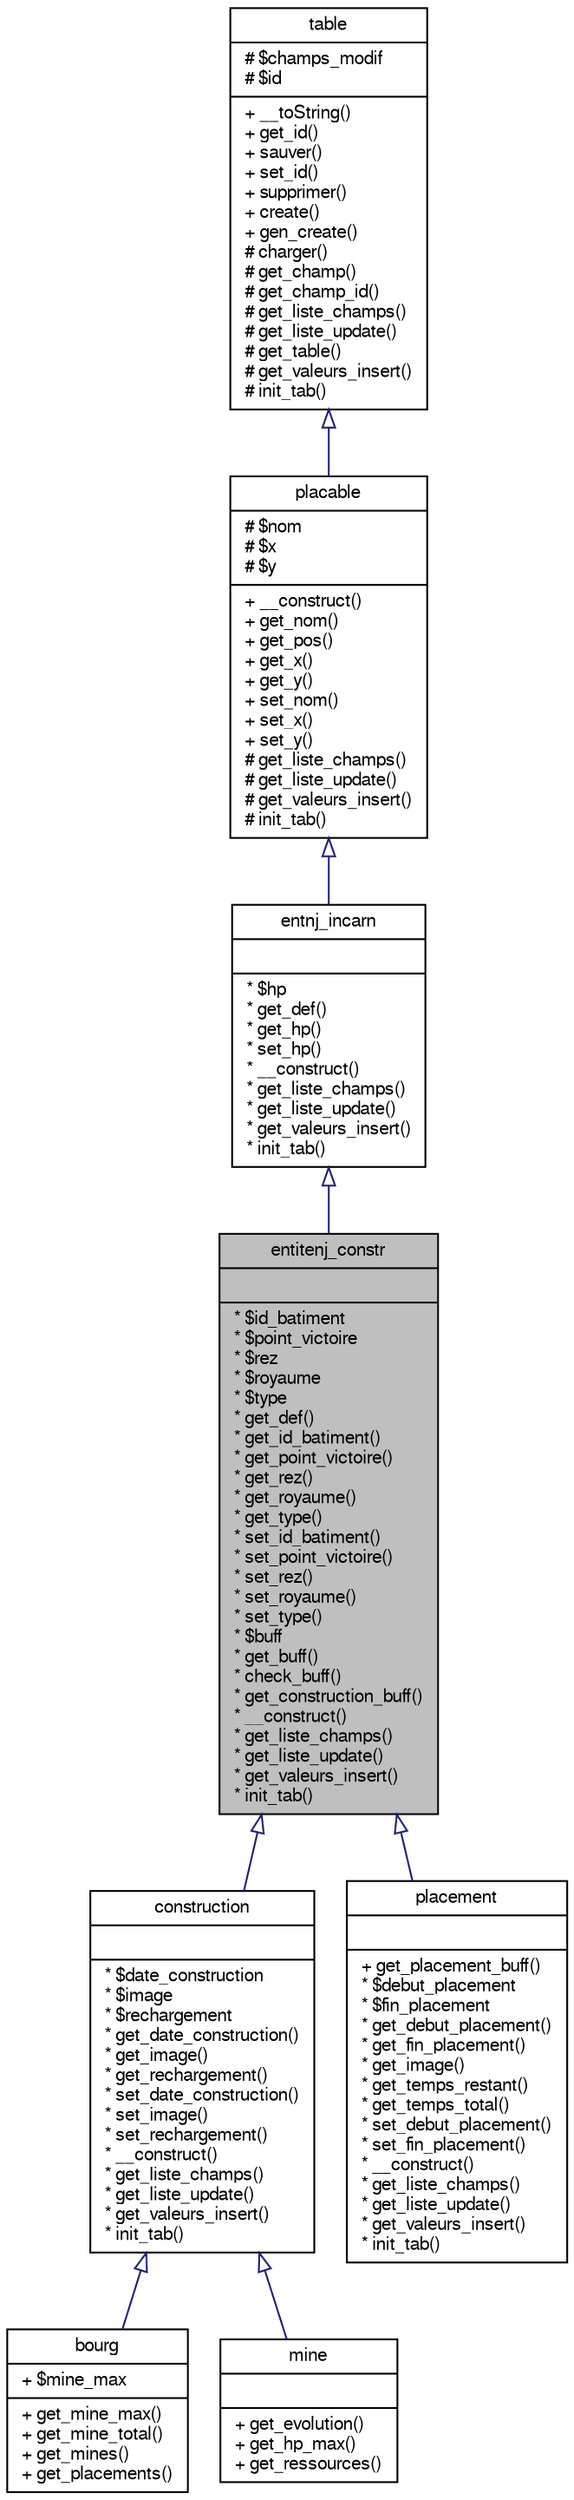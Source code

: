 digraph G
{
  bgcolor="transparent";
  edge [fontname="FreeSans",fontsize="10",labelfontname="FreeSans",labelfontsize="10"];
  node [fontname="FreeSans",fontsize="10",shape=record];
  Node1 [label="{entitenj_constr\n||* $id_batiment\l* $point_victoire\l* $rez\l* $royaume\l* $type\l* get_def()\l* get_id_batiment()\l* get_point_victoire()\l* get_rez()\l* get_royaume()\l* get_type()\l* set_id_batiment()\l* set_point_victoire()\l* set_rez()\l* set_royaume()\l* set_type()\l* $buff\l* get_buff()\l* check_buff()\l* get_construction_buff()\l* __construct()\l* get_liste_champs()\l* get_liste_update()\l* get_valeurs_insert()\l* init_tab()\l}",height=0.2,width=0.4,color="black", fillcolor="grey75", style="filled" fontcolor="black"];
  Node2 -> Node1 [dir=back,color="midnightblue",fontsize="10",style="solid",arrowtail="empty",fontname="FreeSans"];
  Node2 [label="{entnj_incarn\n||* $hp\l* get_def()\l* get_hp()\l* set_hp()\l* __construct()\l* get_liste_champs()\l* get_liste_update()\l* get_valeurs_insert()\l* init_tab()\l}",height=0.2,width=0.4,color="black",URL="$classentnj__incarn.html",tooltip="Classe abstraite entnj_incarn Cette classe de base pour les incarnation des entité..."];
  Node3 -> Node2 [dir=back,color="midnightblue",fontsize="10",style="solid",arrowtail="empty",fontname="FreeSans"];
  Node3 [label="{placable\n|# $nom\l# $x\l# $y\l|+ __construct()\l+ get_nom()\l+ get_pos()\l+ get_x()\l+ get_y()\l+ set_nom()\l+ set_x()\l+ set_y()\l# get_liste_champs()\l# get_liste_update()\l# get_valeurs_insert()\l# init_tab()\l}",height=0.2,width=0.4,color="black",URL="$classplacable.html",tooltip="Classe Abstraite placable Cette classe à pour but de définir ce qu&#39;est un objet..."];
  Node4 -> Node3 [dir=back,color="midnightblue",fontsize="10",style="solid",arrowtail="empty",fontname="FreeSans"];
  Node4 [label="{table\n|# $champs_modif\l# $id\l|+ __toString()\l+ get_id()\l+ sauver()\l+ set_id()\l+ supprimer()\l+ create()\l+ gen_create()\l# charger()\l# get_champ()\l# get_champ_id()\l# get_liste_champs()\l# get_liste_update()\l# get_table()\l# get_valeurs_insert()\l# init_tab()\l}",height=0.2,width=0.4,color="black",URL="$classtable.html",tooltip="Classe de base pour les objets représentant un élément d&#39;une table dans la..."];
  Node1 -> Node5 [dir=back,color="midnightblue",fontsize="10",style="solid",arrowtail="empty",fontname="FreeSans"];
  Node5 [label="{construction\n||* $date_construction\l* $image\l* $rechargement\l* get_date_construction()\l* get_image()\l* get_rechargement()\l* set_date_construction()\l* set_image()\l* set_rechargement()\l* __construct()\l* get_liste_champs()\l* get_liste_update()\l* get_valeurs_insert()\l* init_tab()\l}",height=0.2,width=0.4,color="black",URL="$classconstruction.html",tooltip="Classe construction Classe représentant un bâtiment sur la carte."];
  Node5 -> Node6 [dir=back,color="midnightblue",fontsize="10",style="solid",arrowtail="empty",fontname="FreeSans"];
  Node6 [label="{bourg\n|+ $mine_max\l|+ get_mine_max()\l+ get_mine_total()\l+ get_mines()\l+ get_placements()\l}",height=0.2,width=0.4,color="black",URL="$classbourg.html"];
  Node5 -> Node7 [dir=back,color="midnightblue",fontsize="10",style="solid",arrowtail="empty",fontname="FreeSans"];
  Node7 [label="{mine\n||+ get_evolution()\l+ get_hp_max()\l+ get_ressources()\l}",height=0.2,width=0.4,color="black",URL="$classmine.html"];
  Node1 -> Node8 [dir=back,color="midnightblue",fontsize="10",style="solid",arrowtail="empty",fontname="FreeSans"];
  Node8 [label="{placement\n||+ get_placement_buff()\l* $debut_placement\l* $fin_placement\l* get_debut_placement()\l* get_fin_placement()\l* get_image()\l* get_temps_restant()\l* get_temps_total()\l* set_debut_placement()\l* set_fin_placement()\l* __construct()\l* get_liste_champs()\l* get_liste_update()\l* get_valeurs_insert()\l* init_tab()\l}",height=0.2,width=0.4,color="black",URL="$classplacement.html",tooltip="Classe placement Classe représentant un bâtiment en cosntruction sur la carte."];
}
